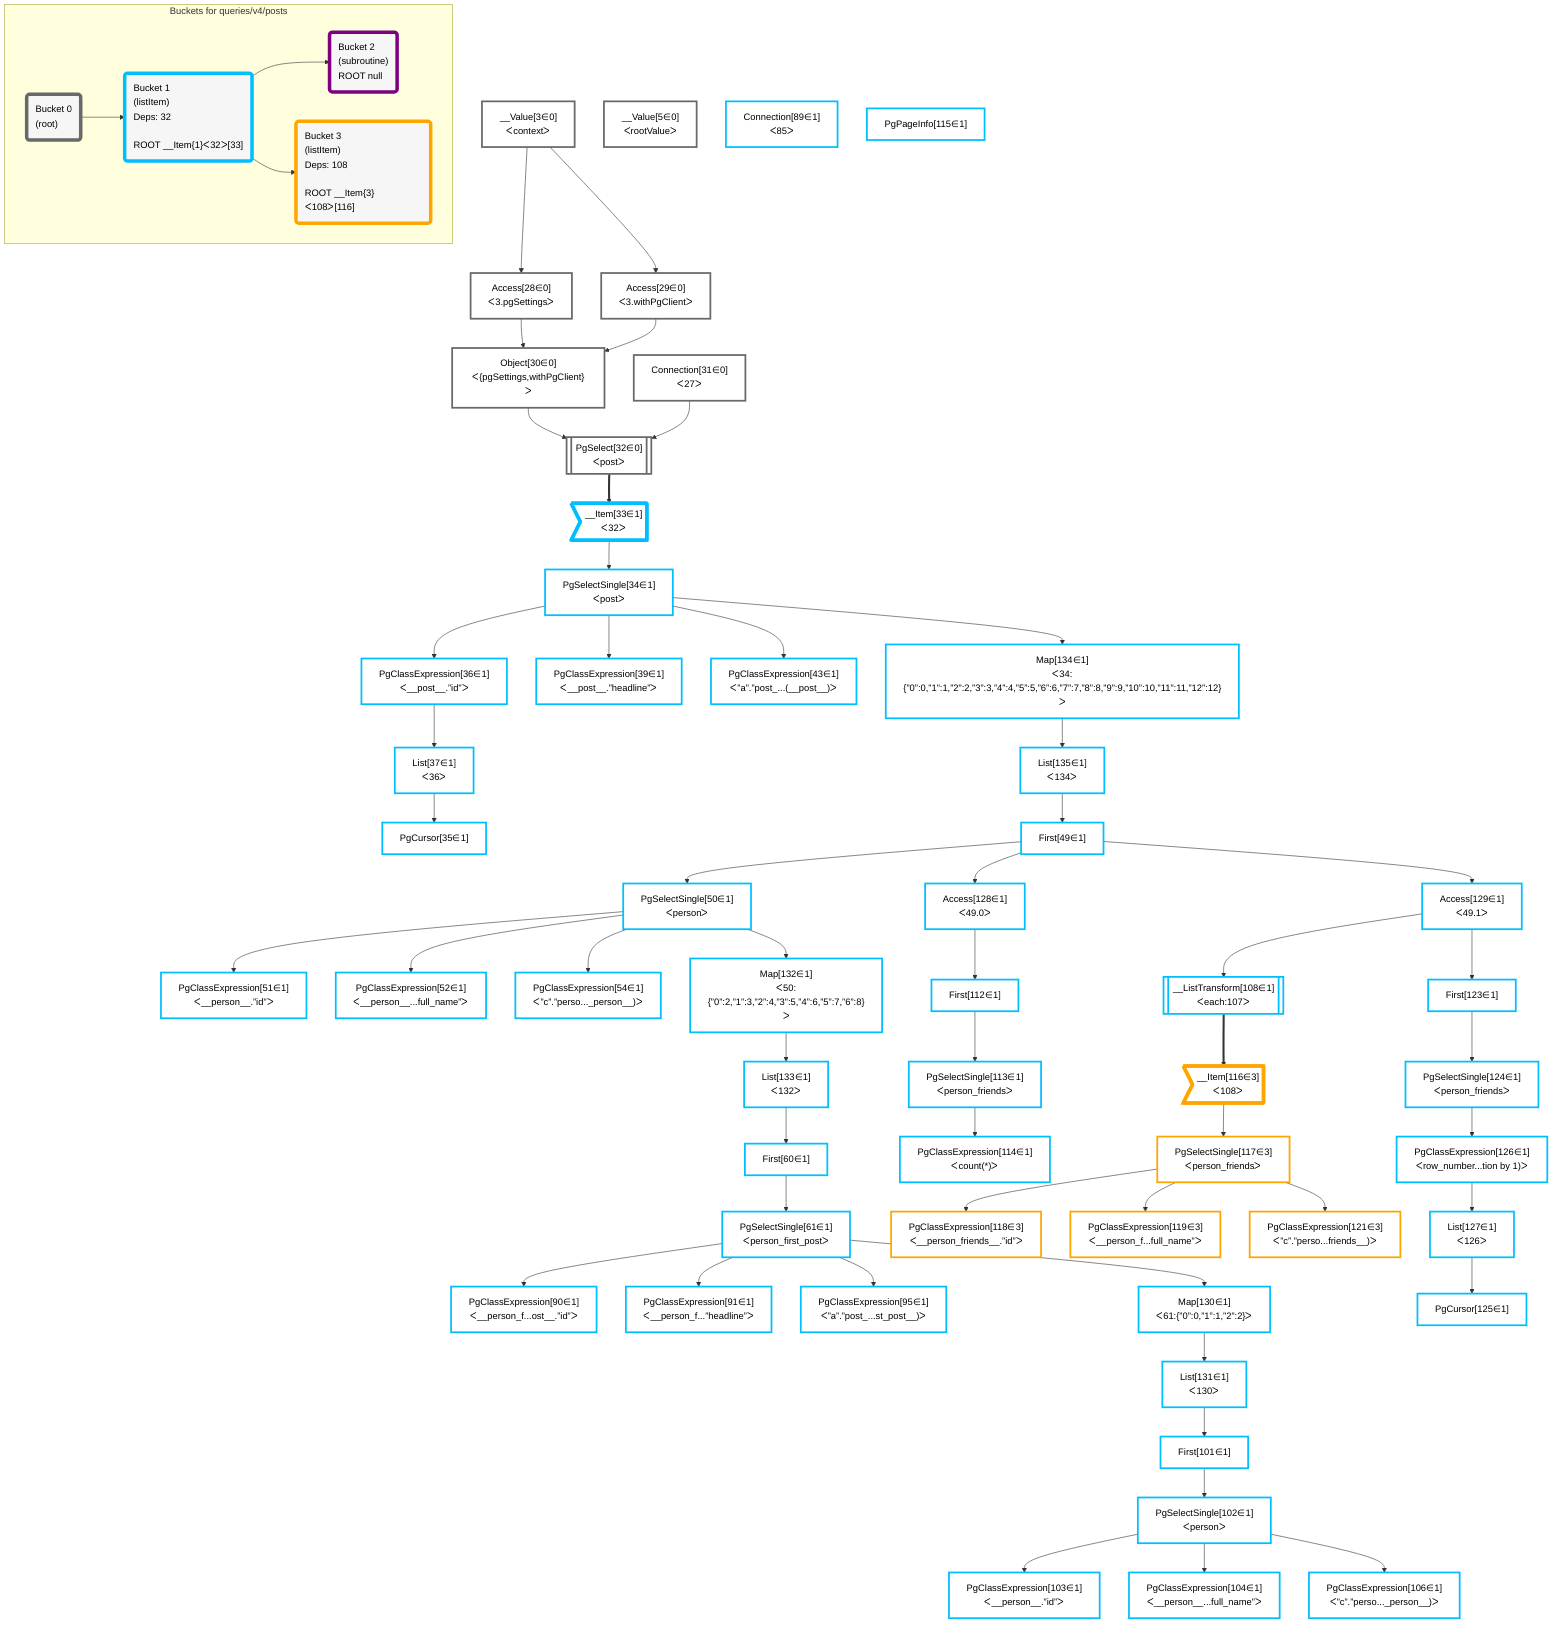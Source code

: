 graph TD
    classDef path fill:#eee,stroke:#000,color:#000
    classDef plan fill:#fff,stroke-width:3px,color:#000
    classDef itemplan fill:#fff,stroke-width:6px,color:#000
    classDef sideeffectplan fill:#f00,stroke-width:6px,color:#000
    classDef bucket fill:#f6f6f6,color:#000,stroke-width:6px,text-align:left


    %% define steps
    __Value3["__Value[3∈0]<br />ᐸcontextᐳ"]:::plan
    __Value5["__Value[5∈0]<br />ᐸrootValueᐳ"]:::plan
    Access28["Access[28∈0]<br />ᐸ3.pgSettingsᐳ"]:::plan
    Access29["Access[29∈0]<br />ᐸ3.withPgClientᐳ"]:::plan
    Object30["Object[30∈0]<br />ᐸ{pgSettings,withPgClient}ᐳ"]:::plan
    Connection31["Connection[31∈0]<br />ᐸ27ᐳ"]:::plan
    PgSelect32[["PgSelect[32∈0]<br />ᐸpostᐳ"]]:::plan
    __Item33>"__Item[33∈1]<br />ᐸ32ᐳ"]:::itemplan
    PgSelectSingle34["PgSelectSingle[34∈1]<br />ᐸpostᐳ"]:::plan
    PgClassExpression36["PgClassExpression[36∈1]<br />ᐸ__post__.”id”ᐳ"]:::plan
    List37["List[37∈1]<br />ᐸ36ᐳ"]:::plan
    PgCursor35["PgCursor[35∈1]"]:::plan
    PgClassExpression39["PgClassExpression[39∈1]<br />ᐸ__post__.”headline”ᐳ"]:::plan
    PgClassExpression43["PgClassExpression[43∈1]<br />ᐸ”a”.”post_...(__post__)ᐳ"]:::plan
    Map134["Map[134∈1]<br />ᐸ34:{”0”:0,”1”:1,”2”:2,”3”:3,”4”:4,”5”:5,”6”:6,”7”:7,”8”:8,”9”:9,”10”:10,”11”:11,”12”:12}ᐳ"]:::plan
    List135["List[135∈1]<br />ᐸ134ᐳ"]:::plan
    First49["First[49∈1]"]:::plan
    PgSelectSingle50["PgSelectSingle[50∈1]<br />ᐸpersonᐳ"]:::plan
    PgClassExpression51["PgClassExpression[51∈1]<br />ᐸ__person__.”id”ᐳ"]:::plan
    PgClassExpression52["PgClassExpression[52∈1]<br />ᐸ__person__...full_name”ᐳ"]:::plan
    PgClassExpression54["PgClassExpression[54∈1]<br />ᐸ”c”.”perso..._person__)ᐳ"]:::plan
    Map132["Map[132∈1]<br />ᐸ50:{”0”:2,”1”:3,”2”:4,”3”:5,”4”:6,”5”:7,”6”:8}ᐳ"]:::plan
    List133["List[133∈1]<br />ᐸ132ᐳ"]:::plan
    First60["First[60∈1]"]:::plan
    PgSelectSingle61["PgSelectSingle[61∈1]<br />ᐸperson_first_postᐳ"]:::plan
    Connection89["Connection[89∈1]<br />ᐸ85ᐳ"]:::plan
    PgClassExpression90["PgClassExpression[90∈1]<br />ᐸ__person_f...ost__.”id”ᐳ"]:::plan
    PgClassExpression91["PgClassExpression[91∈1]<br />ᐸ__person_f...”headline”ᐳ"]:::plan
    PgClassExpression95["PgClassExpression[95∈1]<br />ᐸ”a”.”post_...st_post__)ᐳ"]:::plan
    Map130["Map[130∈1]<br />ᐸ61:{”0”:0,”1”:1,”2”:2}ᐳ"]:::plan
    List131["List[131∈1]<br />ᐸ130ᐳ"]:::plan
    First101["First[101∈1]"]:::plan
    PgSelectSingle102["PgSelectSingle[102∈1]<br />ᐸpersonᐳ"]:::plan
    PgClassExpression103["PgClassExpression[103∈1]<br />ᐸ__person__.”id”ᐳ"]:::plan
    PgClassExpression104["PgClassExpression[104∈1]<br />ᐸ__person__...full_name”ᐳ"]:::plan
    PgClassExpression106["PgClassExpression[106∈1]<br />ᐸ”c”.”perso..._person__)ᐳ"]:::plan
    Access129["Access[129∈1]<br />ᐸ49.1ᐳ"]:::plan
    __ListTransform108[["__ListTransform[108∈1]<br />ᐸeach:107ᐳ"]]:::plan
    Access128["Access[128∈1]<br />ᐸ49.0ᐳ"]:::plan
    First112["First[112∈1]"]:::plan
    PgSelectSingle113["PgSelectSingle[113∈1]<br />ᐸperson_friendsᐳ"]:::plan
    PgClassExpression114["PgClassExpression[114∈1]<br />ᐸcount(*)ᐳ"]:::plan
    PgPageInfo115["PgPageInfo[115∈1]"]:::plan
    __Item116>"__Item[116∈3]<br />ᐸ108ᐳ"]:::itemplan
    PgSelectSingle117["PgSelectSingle[117∈3]<br />ᐸperson_friendsᐳ"]:::plan
    PgClassExpression118["PgClassExpression[118∈3]<br />ᐸ__person_friends__.”id”ᐳ"]:::plan
    PgClassExpression119["PgClassExpression[119∈3]<br />ᐸ__person_f...full_name”ᐳ"]:::plan
    PgClassExpression121["PgClassExpression[121∈3]<br />ᐸ”c”.”perso...friends__)ᐳ"]:::plan
    First123["First[123∈1]"]:::plan
    PgSelectSingle124["PgSelectSingle[124∈1]<br />ᐸperson_friendsᐳ"]:::plan
    PgClassExpression126["PgClassExpression[126∈1]<br />ᐸrow_number...tion by 1)ᐳ"]:::plan
    List127["List[127∈1]<br />ᐸ126ᐳ"]:::plan
    PgCursor125["PgCursor[125∈1]"]:::plan

    %% plan dependencies
    __Value3 --> Access28
    __Value3 --> Access29
    Access28 & Access29 --> Object30
    Object30 & Connection31 --> PgSelect32
    PgSelect32 ==> __Item33
    __Item33 --> PgSelectSingle34
    PgSelectSingle34 --> PgClassExpression36
    PgClassExpression36 --> List37
    List37 --> PgCursor35
    PgSelectSingle34 --> PgClassExpression39
    PgSelectSingle34 --> PgClassExpression43
    PgSelectSingle34 --> Map134
    Map134 --> List135
    List135 --> First49
    First49 --> PgSelectSingle50
    PgSelectSingle50 --> PgClassExpression51
    PgSelectSingle50 --> PgClassExpression52
    PgSelectSingle50 --> PgClassExpression54
    PgSelectSingle50 --> Map132
    Map132 --> List133
    List133 --> First60
    First60 --> PgSelectSingle61
    PgSelectSingle61 --> PgClassExpression90
    PgSelectSingle61 --> PgClassExpression91
    PgSelectSingle61 --> PgClassExpression95
    PgSelectSingle61 --> Map130
    Map130 --> List131
    List131 --> First101
    First101 --> PgSelectSingle102
    PgSelectSingle102 --> PgClassExpression103
    PgSelectSingle102 --> PgClassExpression104
    PgSelectSingle102 --> PgClassExpression106
    First49 --> Access129
    Access129 --> __ListTransform108
    First49 --> Access128
    Access128 --> First112
    First112 --> PgSelectSingle113
    PgSelectSingle113 --> PgClassExpression114
    __ListTransform108 ==> __Item116
    __Item116 --> PgSelectSingle117
    PgSelectSingle117 --> PgClassExpression118
    PgSelectSingle117 --> PgClassExpression119
    PgSelectSingle117 --> PgClassExpression121
    Access129 --> First123
    First123 --> PgSelectSingle124
    PgSelectSingle124 --> PgClassExpression126
    PgClassExpression126 --> List127
    List127 --> PgCursor125

    %% plan-to-path relationships

    subgraph "Buckets for queries/v4/posts"
    Bucket0("Bucket 0<br />(root)"):::bucket
    classDef bucket0 stroke:#696969
    class Bucket0,__Value3,__Value5,Access28,Access29,Object30,Connection31,PgSelect32 bucket0
    Bucket1("Bucket 1<br />(listItem)<br />Deps: 32<br /><br />ROOT __Item{1}ᐸ32ᐳ[33]"):::bucket
    classDef bucket1 stroke:#00bfff
    class Bucket1,__Item33,PgSelectSingle34,PgCursor35,PgClassExpression36,List37,PgClassExpression39,PgClassExpression43,First49,PgSelectSingle50,PgClassExpression51,PgClassExpression52,PgClassExpression54,First60,PgSelectSingle61,Connection89,PgClassExpression90,PgClassExpression91,PgClassExpression95,First101,PgSelectSingle102,PgClassExpression103,PgClassExpression104,PgClassExpression106,__ListTransform108,First112,PgSelectSingle113,PgClassExpression114,PgPageInfo115,First123,PgSelectSingle124,PgCursor125,PgClassExpression126,List127,Access128,Access129,Map130,List131,Map132,List133,Map134,List135 bucket1
    Bucket2("Bucket 2<br />(subroutine)<br />ROOT null"):::bucket
    classDef bucket2 stroke:#7f007f
    class Bucket2 bucket2
    Bucket3("Bucket 3<br />(listItem)<br />Deps: 108<br /><br />ROOT __Item{3}ᐸ108ᐳ[116]"):::bucket
    classDef bucket3 stroke:#ffa500
    class Bucket3,__Item116,PgSelectSingle117,PgClassExpression118,PgClassExpression119,PgClassExpression121 bucket3
    Bucket0 --> Bucket1
    Bucket1 --> Bucket2 & Bucket3
    end